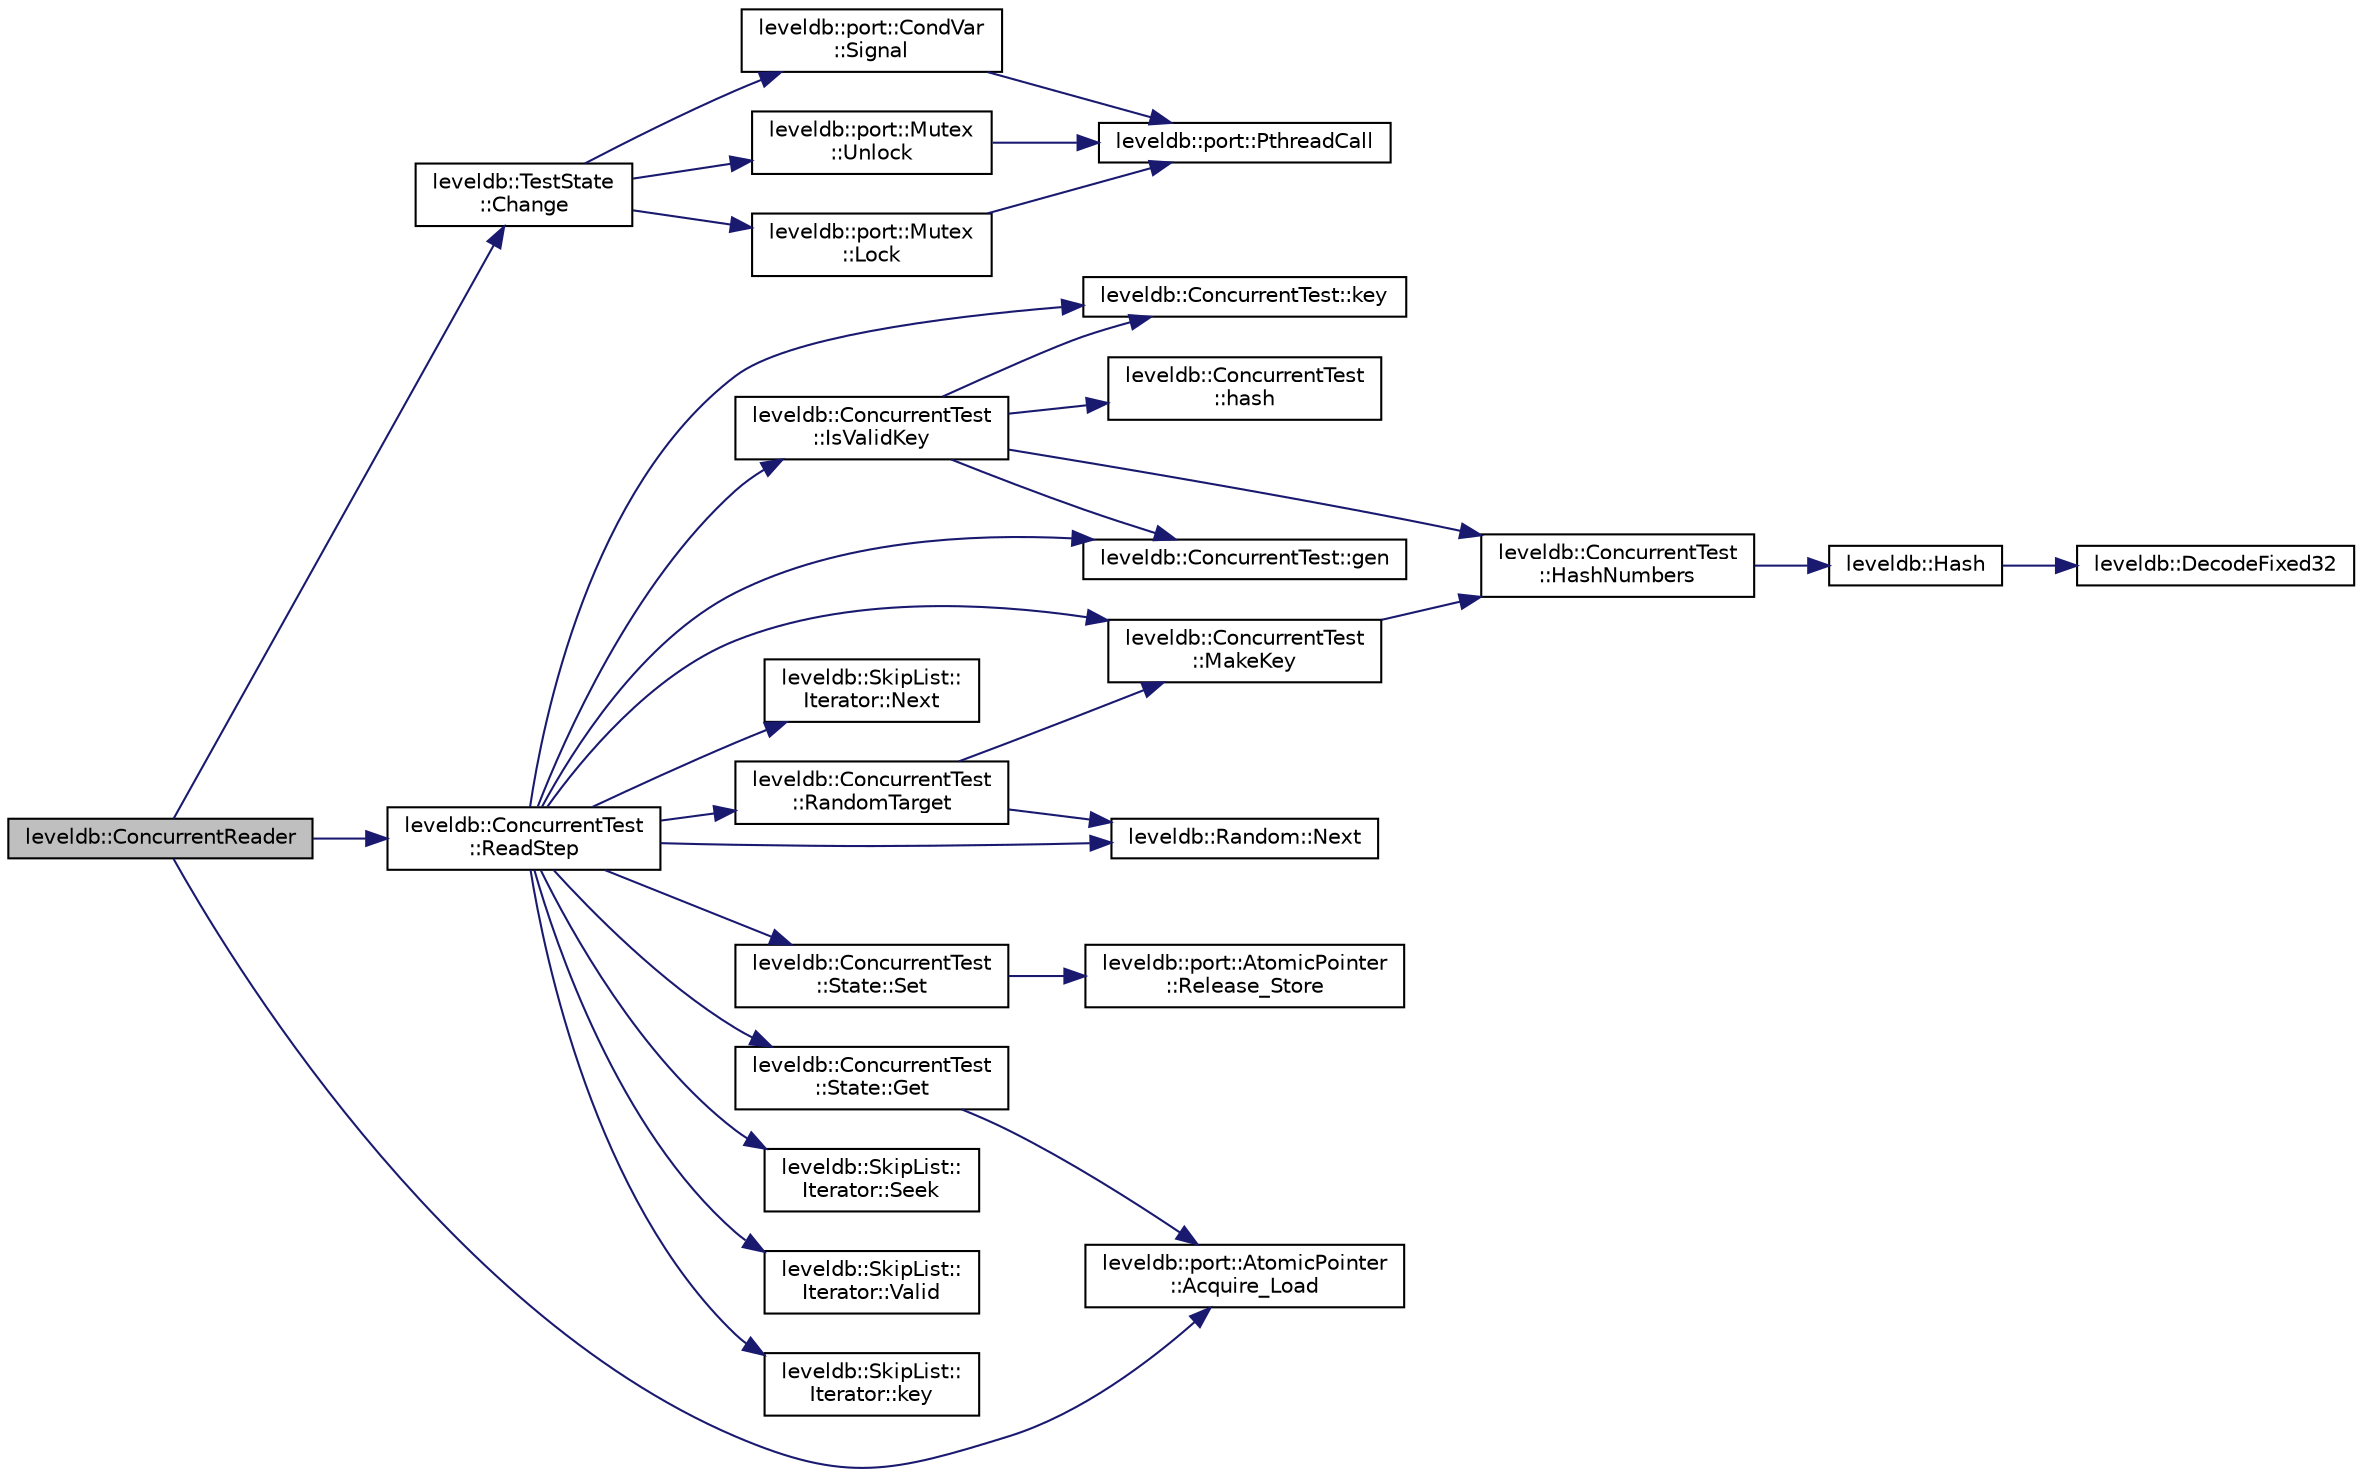 digraph "leveldb::ConcurrentReader"
{
  edge [fontname="Helvetica",fontsize="10",labelfontname="Helvetica",labelfontsize="10"];
  node [fontname="Helvetica",fontsize="10",shape=record];
  rankdir="LR";
  Node1 [label="leveldb::ConcurrentReader",height=0.2,width=0.4,color="black", fillcolor="grey75", style="filled" fontcolor="black"];
  Node1 -> Node2 [color="midnightblue",fontsize="10",style="solid",fontname="Helvetica"];
  Node2 [label="leveldb::TestState\l::Change",height=0.2,width=0.4,color="black", fillcolor="white", style="filled",URL="$classleveldb_1_1_test_state.html#ae63a695f700220714efa0e622511740c"];
  Node2 -> Node3 [color="midnightblue",fontsize="10",style="solid",fontname="Helvetica"];
  Node3 [label="leveldb::port::Mutex\l::Lock",height=0.2,width=0.4,color="black", fillcolor="white", style="filled",URL="$classleveldb_1_1port_1_1_mutex.html#a9a4da7195ce1802c077bc4d0035d4dd1"];
  Node3 -> Node4 [color="midnightblue",fontsize="10",style="solid",fontname="Helvetica"];
  Node4 [label="leveldb::port::PthreadCall",height=0.2,width=0.4,color="black", fillcolor="white", style="filled",URL="$namespaceleveldb_1_1port.html#a614e0b6f0b21d697fe4001dbe3d8798b"];
  Node2 -> Node5 [color="midnightblue",fontsize="10",style="solid",fontname="Helvetica"];
  Node5 [label="leveldb::port::CondVar\l::Signal",height=0.2,width=0.4,color="black", fillcolor="white", style="filled",URL="$classleveldb_1_1port_1_1_cond_var.html#ac36a2038b058b24886741c99e4a7d7d4"];
  Node5 -> Node4 [color="midnightblue",fontsize="10",style="solid",fontname="Helvetica"];
  Node2 -> Node6 [color="midnightblue",fontsize="10",style="solid",fontname="Helvetica"];
  Node6 [label="leveldb::port::Mutex\l::Unlock",height=0.2,width=0.4,color="black", fillcolor="white", style="filled",URL="$classleveldb_1_1port_1_1_mutex.html#a9d69a21c53dad7732b2006acf87f006b"];
  Node6 -> Node4 [color="midnightblue",fontsize="10",style="solid",fontname="Helvetica"];
  Node1 -> Node7 [color="midnightblue",fontsize="10",style="solid",fontname="Helvetica"];
  Node7 [label="leveldb::port::AtomicPointer\l::Acquire_Load",height=0.2,width=0.4,color="black", fillcolor="white", style="filled",URL="$classleveldb_1_1port_1_1_atomic_pointer.html#a25b7cd07f114f6e59278d5523aff6140"];
  Node1 -> Node8 [color="midnightblue",fontsize="10",style="solid",fontname="Helvetica"];
  Node8 [label="leveldb::ConcurrentTest\l::ReadStep",height=0.2,width=0.4,color="black", fillcolor="white", style="filled",URL="$classleveldb_1_1_concurrent_test.html#a9dcaf11ec747ad37150526f891627c50"];
  Node8 -> Node9 [color="midnightblue",fontsize="10",style="solid",fontname="Helvetica"];
  Node9 [label="leveldb::ConcurrentTest\l::State::Set",height=0.2,width=0.4,color="black", fillcolor="white", style="filled",URL="$structleveldb_1_1_concurrent_test_1_1_state.html#a7f44f6357aab5ecc3b9b629da8ae71e1"];
  Node9 -> Node10 [color="midnightblue",fontsize="10",style="solid",fontname="Helvetica"];
  Node10 [label="leveldb::port::AtomicPointer\l::Release_Store",height=0.2,width=0.4,color="black", fillcolor="white", style="filled",URL="$classleveldb_1_1port_1_1_atomic_pointer.html#a8dfe51c125f71c09a363dae042be63a7"];
  Node8 -> Node11 [color="midnightblue",fontsize="10",style="solid",fontname="Helvetica"];
  Node11 [label="leveldb::ConcurrentTest\l::State::Get",height=0.2,width=0.4,color="black", fillcolor="white", style="filled",URL="$structleveldb_1_1_concurrent_test_1_1_state.html#aef6bd2ca14d88d14af9bbb31f9991240"];
  Node11 -> Node7 [color="midnightblue",fontsize="10",style="solid",fontname="Helvetica"];
  Node8 -> Node12 [color="midnightblue",fontsize="10",style="solid",fontname="Helvetica"];
  Node12 [label="leveldb::ConcurrentTest\l::RandomTarget",height=0.2,width=0.4,color="black", fillcolor="white", style="filled",URL="$classleveldb_1_1_concurrent_test.html#a09cc30d1c5af529ed234721f0f9f86a0"];
  Node12 -> Node13 [color="midnightblue",fontsize="10",style="solid",fontname="Helvetica"];
  Node13 [label="leveldb::Random::Next",height=0.2,width=0.4,color="black", fillcolor="white", style="filled",URL="$classleveldb_1_1_random.html#a9e00ef1fcc82ed0ad16ba91b30ae8038"];
  Node12 -> Node14 [color="midnightblue",fontsize="10",style="solid",fontname="Helvetica"];
  Node14 [label="leveldb::ConcurrentTest\l::MakeKey",height=0.2,width=0.4,color="black", fillcolor="white", style="filled",URL="$classleveldb_1_1_concurrent_test.html#a34289dc46ae379b294f064d3adccb5a1"];
  Node14 -> Node15 [color="midnightblue",fontsize="10",style="solid",fontname="Helvetica"];
  Node15 [label="leveldb::ConcurrentTest\l::HashNumbers",height=0.2,width=0.4,color="black", fillcolor="white", style="filled",URL="$classleveldb_1_1_concurrent_test.html#a3a66612dc277bfeeef89a652613c54fd"];
  Node15 -> Node16 [color="midnightblue",fontsize="10",style="solid",fontname="Helvetica"];
  Node16 [label="leveldb::Hash",height=0.2,width=0.4,color="black", fillcolor="white", style="filled",URL="$namespaceleveldb.html#aa566d580ef23924d3ef2a369333c1787"];
  Node16 -> Node17 [color="midnightblue",fontsize="10",style="solid",fontname="Helvetica"];
  Node17 [label="leveldb::DecodeFixed32",height=0.2,width=0.4,color="black", fillcolor="white", style="filled",URL="$namespaceleveldb.html#adae574304f9d1ed3e95742167cd449a9"];
  Node8 -> Node18 [color="midnightblue",fontsize="10",style="solid",fontname="Helvetica"];
  Node18 [label="leveldb::SkipList::\lIterator::Seek",height=0.2,width=0.4,color="black", fillcolor="white", style="filled",URL="$classleveldb_1_1_skip_list_1_1_iterator.html#a6c641d5cd37386abdb0aa8d73454611a"];
  Node8 -> Node19 [color="midnightblue",fontsize="10",style="solid",fontname="Helvetica"];
  Node19 [label="leveldb::SkipList::\lIterator::Valid",height=0.2,width=0.4,color="black", fillcolor="white", style="filled",URL="$classleveldb_1_1_skip_list_1_1_iterator.html#ac074827b7e9ded32283385e6228ef8cd"];
  Node8 -> Node14 [color="midnightblue",fontsize="10",style="solid",fontname="Helvetica"];
  Node8 -> Node20 [color="midnightblue",fontsize="10",style="solid",fontname="Helvetica"];
  Node20 [label="leveldb::SkipList::\lIterator::key",height=0.2,width=0.4,color="black", fillcolor="white", style="filled",URL="$classleveldb_1_1_skip_list_1_1_iterator.html#a5d2a82038f440d557b32afb398c7eb57"];
  Node8 -> Node21 [color="midnightblue",fontsize="10",style="solid",fontname="Helvetica"];
  Node21 [label="leveldb::ConcurrentTest\l::IsValidKey",height=0.2,width=0.4,color="black", fillcolor="white", style="filled",URL="$classleveldb_1_1_concurrent_test.html#a85227fd5130383ebcea6e4a45a52d0ba"];
  Node21 -> Node22 [color="midnightblue",fontsize="10",style="solid",fontname="Helvetica"];
  Node22 [label="leveldb::ConcurrentTest\l::hash",height=0.2,width=0.4,color="black", fillcolor="white", style="filled",URL="$classleveldb_1_1_concurrent_test.html#a5f2f74d12efd42ece051f1490fb696d6"];
  Node21 -> Node15 [color="midnightblue",fontsize="10",style="solid",fontname="Helvetica"];
  Node21 -> Node23 [color="midnightblue",fontsize="10",style="solid",fontname="Helvetica"];
  Node23 [label="leveldb::ConcurrentTest::key",height=0.2,width=0.4,color="black", fillcolor="white", style="filled",URL="$classleveldb_1_1_concurrent_test.html#adba70cd10ddb3502b9fa1c0d786ed663"];
  Node21 -> Node24 [color="midnightblue",fontsize="10",style="solid",fontname="Helvetica"];
  Node24 [label="leveldb::ConcurrentTest::gen",height=0.2,width=0.4,color="black", fillcolor="white", style="filled",URL="$classleveldb_1_1_concurrent_test.html#a1c24fb7a08e031f98660083c5a9115b6"];
  Node8 -> Node23 [color="midnightblue",fontsize="10",style="solid",fontname="Helvetica"];
  Node8 -> Node24 [color="midnightblue",fontsize="10",style="solid",fontname="Helvetica"];
  Node8 -> Node13 [color="midnightblue",fontsize="10",style="solid",fontname="Helvetica"];
  Node8 -> Node25 [color="midnightblue",fontsize="10",style="solid",fontname="Helvetica"];
  Node25 [label="leveldb::SkipList::\lIterator::Next",height=0.2,width=0.4,color="black", fillcolor="white", style="filled",URL="$classleveldb_1_1_skip_list_1_1_iterator.html#ade5a684c74056f578f85237735da0cef"];
}
